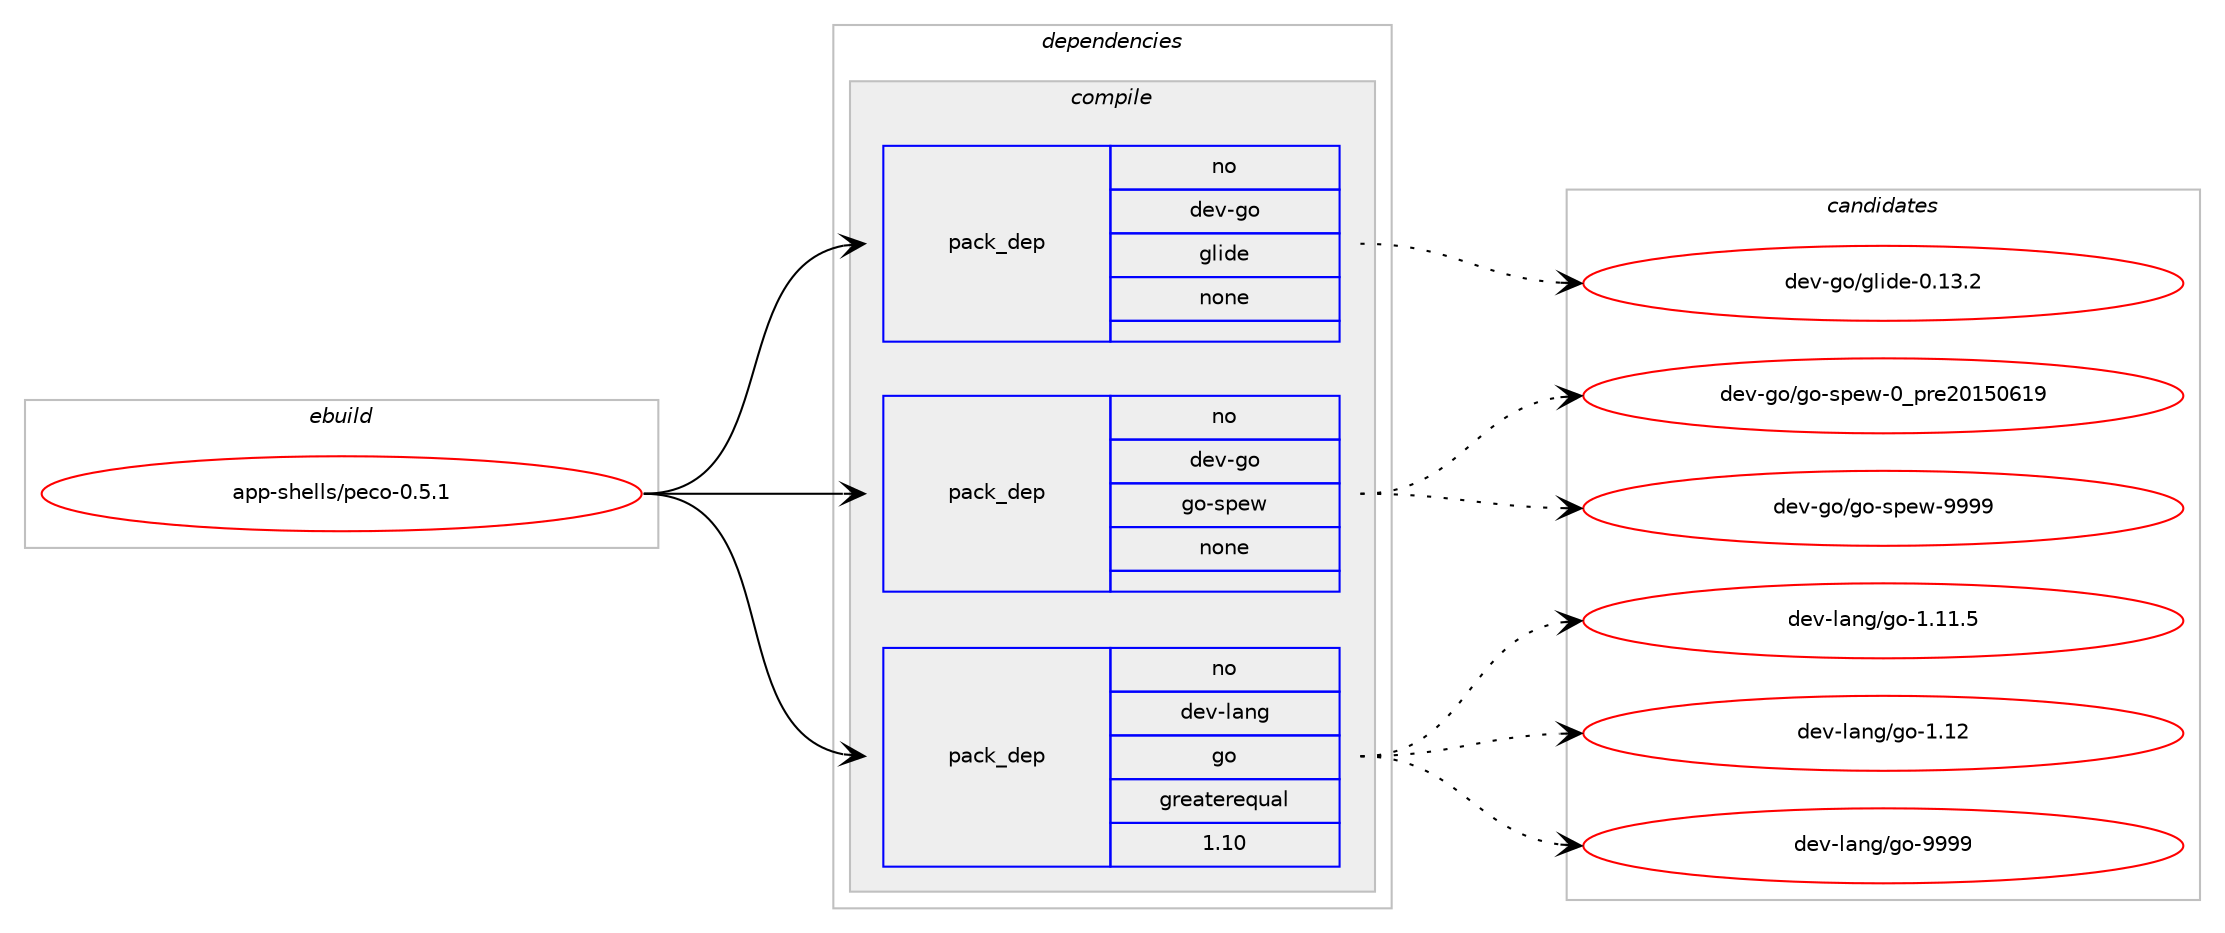 digraph prolog {

# *************
# Graph options
# *************

newrank=true;
concentrate=true;
compound=true;
graph [rankdir=LR,fontname=Helvetica,fontsize=10,ranksep=1.5];#, ranksep=2.5, nodesep=0.2];
edge  [arrowhead=vee];
node  [fontname=Helvetica,fontsize=10];

# **********
# The ebuild
# **********

subgraph cluster_leftcol {
color=gray;
rank=same;
label=<<i>ebuild</i>>;
id [label="app-shells/peco-0.5.1", color=red, width=4, href="../app-shells/peco-0.5.1.svg"];
}

# ****************
# The dependencies
# ****************

subgraph cluster_midcol {
color=gray;
label=<<i>dependencies</i>>;
subgraph cluster_compile {
fillcolor="#eeeeee";
style=filled;
label=<<i>compile</i>>;
subgraph pack931780 {
dependency1307492 [label=<<TABLE BORDER="0" CELLBORDER="1" CELLSPACING="0" CELLPADDING="4" WIDTH="220"><TR><TD ROWSPAN="6" CELLPADDING="30">pack_dep</TD></TR><TR><TD WIDTH="110">no</TD></TR><TR><TD>dev-go</TD></TR><TR><TD>glide</TD></TR><TR><TD>none</TD></TR><TR><TD></TD></TR></TABLE>>, shape=none, color=blue];
}
id:e -> dependency1307492:w [weight=20,style="solid",arrowhead="vee"];
subgraph pack931781 {
dependency1307493 [label=<<TABLE BORDER="0" CELLBORDER="1" CELLSPACING="0" CELLPADDING="4" WIDTH="220"><TR><TD ROWSPAN="6" CELLPADDING="30">pack_dep</TD></TR><TR><TD WIDTH="110">no</TD></TR><TR><TD>dev-go</TD></TR><TR><TD>go-spew</TD></TR><TR><TD>none</TD></TR><TR><TD></TD></TR></TABLE>>, shape=none, color=blue];
}
id:e -> dependency1307493:w [weight=20,style="solid",arrowhead="vee"];
subgraph pack931782 {
dependency1307494 [label=<<TABLE BORDER="0" CELLBORDER="1" CELLSPACING="0" CELLPADDING="4" WIDTH="220"><TR><TD ROWSPAN="6" CELLPADDING="30">pack_dep</TD></TR><TR><TD WIDTH="110">no</TD></TR><TR><TD>dev-lang</TD></TR><TR><TD>go</TD></TR><TR><TD>greaterequal</TD></TR><TR><TD>1.10</TD></TR></TABLE>>, shape=none, color=blue];
}
id:e -> dependency1307494:w [weight=20,style="solid",arrowhead="vee"];
}
subgraph cluster_compileandrun {
fillcolor="#eeeeee";
style=filled;
label=<<i>compile and run</i>>;
}
subgraph cluster_run {
fillcolor="#eeeeee";
style=filled;
label=<<i>run</i>>;
}
}

# **************
# The candidates
# **************

subgraph cluster_choices {
rank=same;
color=gray;
label=<<i>candidates</i>>;

subgraph choice931780 {
color=black;
nodesep=1;
choice100101118451031114710310810510010145484649514650 [label="dev-go/glide-0.13.2", color=red, width=4,href="../dev-go/glide-0.13.2.svg"];
dependency1307492:e -> choice100101118451031114710310810510010145484649514650:w [style=dotted,weight="100"];
}
subgraph choice931781 {
color=black;
nodesep=1;
choice1001011184510311147103111451151121011194548951121141015048495348544957 [label="dev-go/go-spew-0_pre20150619", color=red, width=4,href="../dev-go/go-spew-0_pre20150619.svg"];
choice1001011184510311147103111451151121011194557575757 [label="dev-go/go-spew-9999", color=red, width=4,href="../dev-go/go-spew-9999.svg"];
dependency1307493:e -> choice1001011184510311147103111451151121011194548951121141015048495348544957:w [style=dotted,weight="100"];
dependency1307493:e -> choice1001011184510311147103111451151121011194557575757:w [style=dotted,weight="100"];
}
subgraph choice931782 {
color=black;
nodesep=1;
choice10010111845108971101034710311145494649494653 [label="dev-lang/go-1.11.5", color=red, width=4,href="../dev-lang/go-1.11.5.svg"];
choice1001011184510897110103471031114549464950 [label="dev-lang/go-1.12", color=red, width=4,href="../dev-lang/go-1.12.svg"];
choice1001011184510897110103471031114557575757 [label="dev-lang/go-9999", color=red, width=4,href="../dev-lang/go-9999.svg"];
dependency1307494:e -> choice10010111845108971101034710311145494649494653:w [style=dotted,weight="100"];
dependency1307494:e -> choice1001011184510897110103471031114549464950:w [style=dotted,weight="100"];
dependency1307494:e -> choice1001011184510897110103471031114557575757:w [style=dotted,weight="100"];
}
}

}
